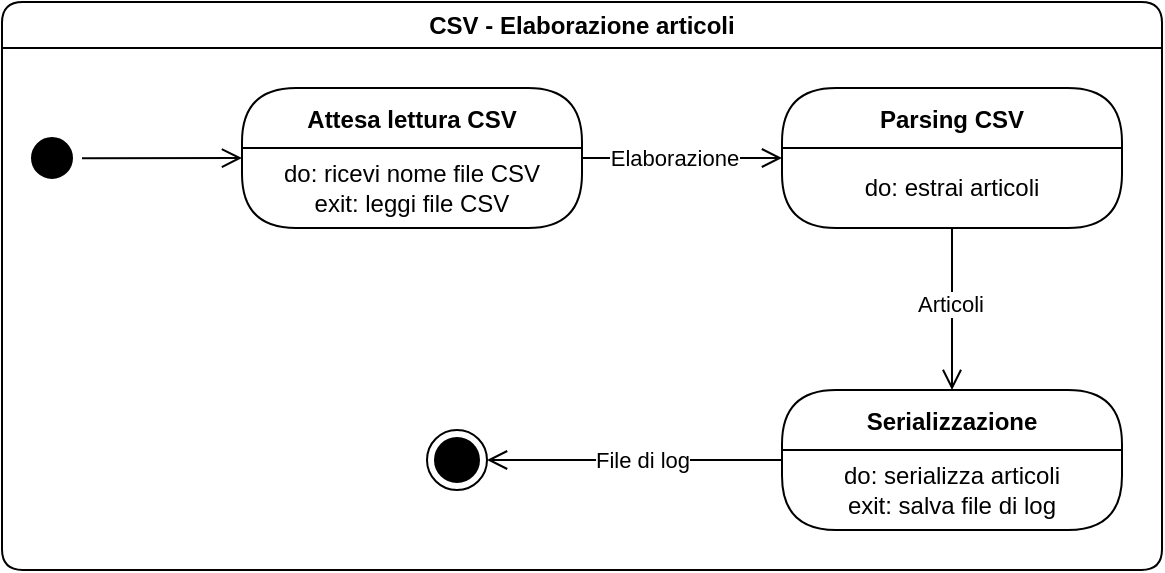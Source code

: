 <mxfile version="21.3.7" type="device">
  <diagram id="z24f0Ncoui9iFbpYtB7U" name="CSV-elaborazione">
    <mxGraphModel dx="1026" dy="666" grid="1" gridSize="10" guides="1" tooltips="1" connect="1" arrows="1" fold="1" page="1" pageScale="1" pageWidth="1920" pageHeight="1200" math="0" shadow="0">
      <root>
        <mxCell id="0" />
        <mxCell id="1" parent="0" />
        <mxCell id="gIrd-bz8GMaVWaRrRGBi-1" value="CSV - Elaborazione articoli" style="swimlane;whiteSpace=wrap;html=1;rounded=1;" parent="1" vertex="1">
          <mxGeometry x="40" y="16" width="580" height="284" as="geometry" />
        </mxCell>
        <mxCell id="gIrd-bz8GMaVWaRrRGBi-2" value="" style="html=1;verticalAlign=bottom;endArrow=open;endSize=8;rounded=0;" parent="gIrd-bz8GMaVWaRrRGBi-1" source="gIrd-bz8GMaVWaRrRGBi-3" target="KNOkVdH0EvjmkZoROPw7-1" edge="1">
          <mxGeometry relative="1" as="geometry">
            <mxPoint x="120" y="75" as="targetPoint" />
          </mxGeometry>
        </mxCell>
        <mxCell id="gIrd-bz8GMaVWaRrRGBi-3" value="" style="ellipse;html=1;shape=startState;fillColor=#000000;strokeColor=#FFFFFF;" parent="gIrd-bz8GMaVWaRrRGBi-1" vertex="1">
          <mxGeometry x="10" y="63" width="30" height="30" as="geometry" />
        </mxCell>
        <mxCell id="KNOkVdH0EvjmkZoROPw7-1" value="Attesa lettura CSV" style="swimlane;fontStyle=1;align=center;verticalAlign=middle;childLayout=stackLayout;horizontal=1;startSize=30;horizontalStack=0;resizeParent=0;resizeLast=1;container=0;collapsible=0;rounded=1;arcSize=30;swimlaneFillColor=default;dropTarget=0;" parent="gIrd-bz8GMaVWaRrRGBi-1" vertex="1">
          <mxGeometry x="120" y="43" width="170" height="70" as="geometry" />
        </mxCell>
        <mxCell id="KNOkVdH0EvjmkZoROPw7-2" value="do: ricevi nome file CSV&lt;br&gt;exit: leggi file CSV" style="text;html=1;align=center;verticalAlign=middle;spacingLeft=4;spacingRight=4;whiteSpace=wrap;overflow=hidden;rotatable=0;" parent="KNOkVdH0EvjmkZoROPw7-1" vertex="1">
          <mxGeometry y="30" width="170" height="40" as="geometry" />
        </mxCell>
        <mxCell id="KNOkVdH0EvjmkZoROPw7-5" value="Parsing CSV" style="swimlane;fontStyle=1;align=center;verticalAlign=middle;childLayout=stackLayout;horizontal=1;startSize=30;horizontalStack=0;resizeParent=0;resizeLast=1;container=0;collapsible=0;rounded=1;arcSize=30;swimlaneFillColor=default;dropTarget=0;" parent="gIrd-bz8GMaVWaRrRGBi-1" vertex="1">
          <mxGeometry x="390" y="43" width="170" height="70" as="geometry" />
        </mxCell>
        <mxCell id="KNOkVdH0EvjmkZoROPw7-6" value="do: estrai articoli" style="text;html=1;align=center;verticalAlign=middle;spacingLeft=4;spacingRight=4;whiteSpace=wrap;overflow=hidden;rotatable=0;" parent="KNOkVdH0EvjmkZoROPw7-5" vertex="1">
          <mxGeometry y="30" width="170" height="40" as="geometry" />
        </mxCell>
        <mxCell id="KNOkVdH0EvjmkZoROPw7-3" value="" style="html=1;verticalAlign=bottom;endArrow=open;endSize=8;rounded=0;" parent="gIrd-bz8GMaVWaRrRGBi-1" source="KNOkVdH0EvjmkZoROPw7-1" target="KNOkVdH0EvjmkZoROPw7-5" edge="1">
          <mxGeometry relative="1" as="geometry">
            <mxPoint x="650" y="124" as="targetPoint" />
            <mxPoint x="260" y="59" as="sourcePoint" />
            <Array as="points" />
          </mxGeometry>
        </mxCell>
        <mxCell id="KNOkVdH0EvjmkZoROPw7-4" value="Elaborazione" style="edgeLabel;html=1;align=center;verticalAlign=middle;resizable=0;points=[];" parent="KNOkVdH0EvjmkZoROPw7-3" vertex="1" connectable="0">
          <mxGeometry x="-0.108" y="2" relative="1" as="geometry">
            <mxPoint x="1" y="2" as="offset" />
          </mxGeometry>
        </mxCell>
        <mxCell id="KNOkVdH0EvjmkZoROPw7-7" value="Serializzazione" style="swimlane;fontStyle=1;align=center;verticalAlign=middle;childLayout=stackLayout;horizontal=1;startSize=30;horizontalStack=0;resizeParent=0;resizeLast=1;container=0;collapsible=0;rounded=1;arcSize=30;swimlaneFillColor=default;dropTarget=0;" parent="gIrd-bz8GMaVWaRrRGBi-1" vertex="1">
          <mxGeometry x="390" y="194" width="170" height="70" as="geometry" />
        </mxCell>
        <mxCell id="KNOkVdH0EvjmkZoROPw7-8" value="do: serializza articoli&lt;br&gt;exit: salva file di log" style="text;html=1;align=center;verticalAlign=middle;spacingLeft=4;spacingRight=4;whiteSpace=wrap;overflow=hidden;rotatable=0;" parent="KNOkVdH0EvjmkZoROPw7-7" vertex="1">
          <mxGeometry y="30" width="170" height="40" as="geometry" />
        </mxCell>
        <mxCell id="KNOkVdH0EvjmkZoROPw7-9" value="" style="html=1;verticalAlign=bottom;endArrow=open;endSize=8;rounded=0;" parent="gIrd-bz8GMaVWaRrRGBi-1" source="KNOkVdH0EvjmkZoROPw7-5" target="KNOkVdH0EvjmkZoROPw7-7" edge="1">
          <mxGeometry relative="1" as="geometry">
            <mxPoint x="660" y="33" as="targetPoint" />
            <mxPoint x="580" y="45" as="sourcePoint" />
            <Array as="points" />
          </mxGeometry>
        </mxCell>
        <mxCell id="KNOkVdH0EvjmkZoROPw7-10" value="Articoli" style="edgeLabel;html=1;align=center;verticalAlign=middle;resizable=0;points=[];" parent="KNOkVdH0EvjmkZoROPw7-9" vertex="1" connectable="0">
          <mxGeometry x="-0.108" y="2" relative="1" as="geometry">
            <mxPoint x="-3" y="2" as="offset" />
          </mxGeometry>
        </mxCell>
        <mxCell id="x0IR-_XomUMT9xF1nkXr-1" value="" style="ellipse;html=1;shape=endState;fillColor=#000000;strokeColor=#000000;rounded=1;shadow=0;comic=0;labelBackgroundColor=none;fontFamily=Verdana;fontSize=12;fontColor=#000000;align=center;" parent="gIrd-bz8GMaVWaRrRGBi-1" vertex="1">
          <mxGeometry x="212.5" y="214" width="30" height="30" as="geometry" />
        </mxCell>
        <mxCell id="x0IR-_XomUMT9xF1nkXr-2" style="edgeStyle=elbowEdgeStyle;html=1;labelBackgroundColor=none;endArrow=open;endSize=8;fontFamily=Verdana;fontSize=12;align=left;" parent="gIrd-bz8GMaVWaRrRGBi-1" source="KNOkVdH0EvjmkZoROPw7-7" target="x0IR-_XomUMT9xF1nkXr-1" edge="1">
          <mxGeometry relative="1" as="geometry">
            <mxPoint x="187.5" y="60" as="sourcePoint" />
            <Array as="points">
              <mxPoint x="350" y="229" />
            </Array>
          </mxGeometry>
        </mxCell>
        <mxCell id="NqllbZHJmU5NWkCb8gxJ-1" value="File di log" style="edgeLabel;html=1;align=center;verticalAlign=middle;resizable=0;points=[];" parent="gIrd-bz8GMaVWaRrRGBi-1" vertex="1" connectable="0">
          <mxGeometry x="320" y="228.998" as="geometry" />
        </mxCell>
      </root>
    </mxGraphModel>
  </diagram>
</mxfile>
